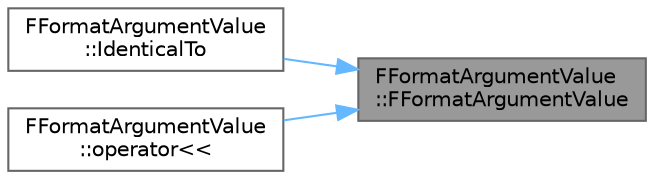digraph "FFormatArgumentValue::FFormatArgumentValue"
{
 // INTERACTIVE_SVG=YES
 // LATEX_PDF_SIZE
  bgcolor="transparent";
  edge [fontname=Helvetica,fontsize=10,labelfontname=Helvetica,labelfontsize=10];
  node [fontname=Helvetica,fontsize=10,shape=box,height=0.2,width=0.4];
  rankdir="RL";
  Node1 [id="Node000001",label="FFormatArgumentValue\l::FFormatArgumentValue",height=0.2,width=0.4,color="gray40", fillcolor="grey60", style="filled", fontcolor="black",tooltip=" "];
  Node1 -> Node2 [id="edge1_Node000001_Node000002",dir="back",color="steelblue1",style="solid",tooltip=" "];
  Node2 [id="Node000002",label="FFormatArgumentValue\l::IdenticalTo",height=0.2,width=0.4,color="grey40", fillcolor="white", style="filled",URL="$d5/d0b/classFFormatArgumentValue.html#ada0933906250a4259ab7f48f43b791e8",tooltip=" "];
  Node1 -> Node3 [id="edge2_Node000001_Node000003",dir="back",color="steelblue1",style="solid",tooltip=" "];
  Node3 [id="Node000003",label="FFormatArgumentValue\l::operator\<\<",height=0.2,width=0.4,color="grey40", fillcolor="white", style="filled",URL="$d5/d0b/classFFormatArgumentValue.html#a87734a0f92ea6a8e5cf74d960cb1ec23",tooltip=" "];
}
